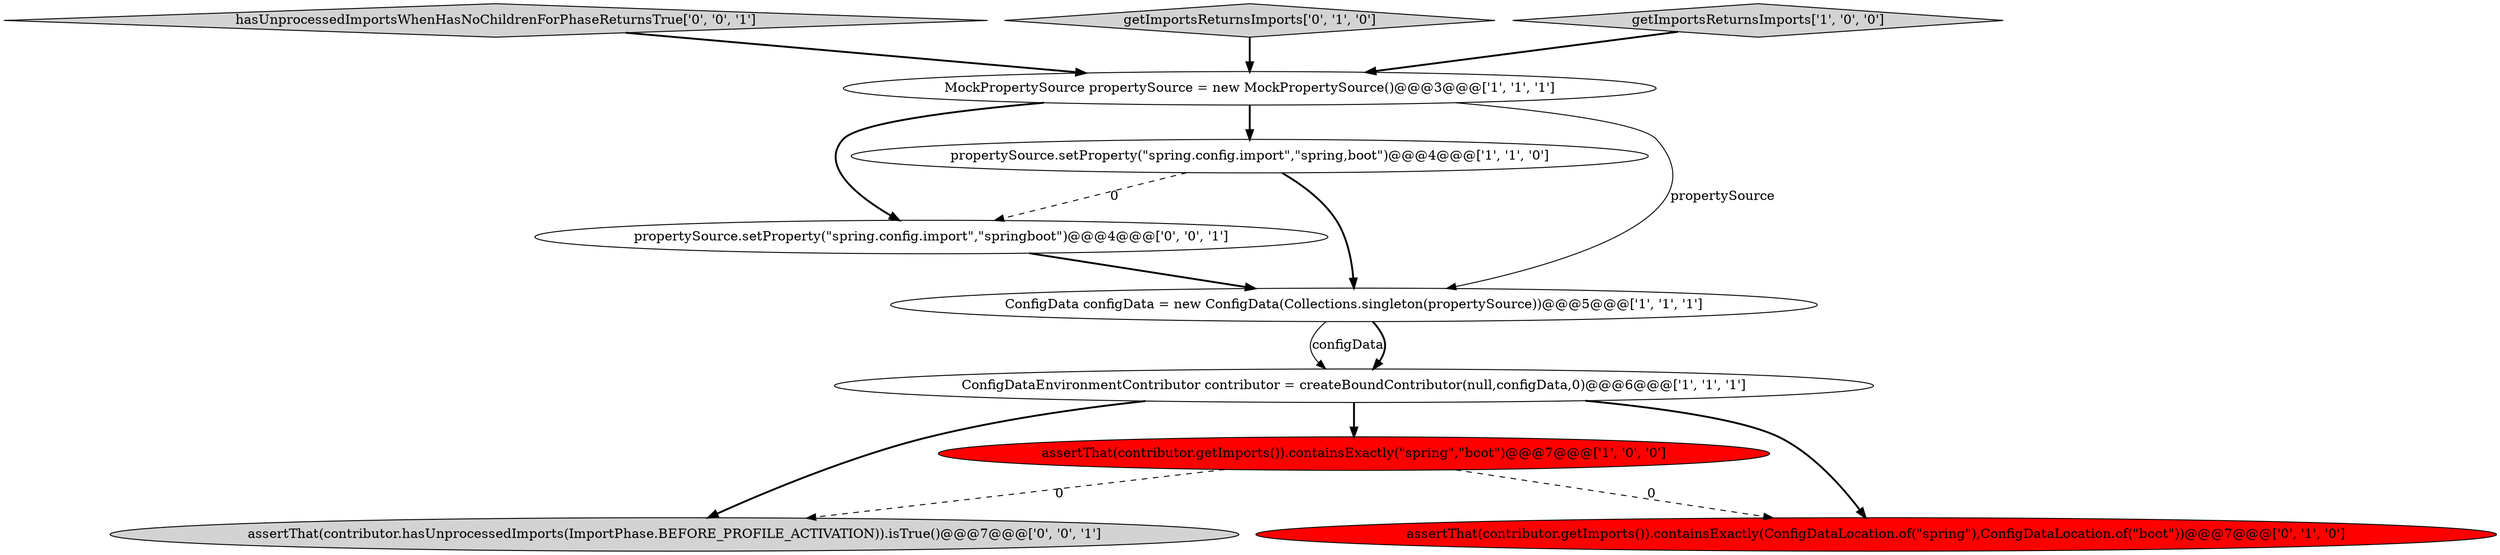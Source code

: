 digraph {
8 [style = filled, label = "propertySource.setProperty(\"spring.config.import\",\"springboot\")@@@4@@@['0', '0', '1']", fillcolor = white, shape = ellipse image = "AAA0AAABBB3BBB"];
10 [style = filled, label = "hasUnprocessedImportsWhenHasNoChildrenForPhaseReturnsTrue['0', '0', '1']", fillcolor = lightgray, shape = diamond image = "AAA0AAABBB3BBB"];
0 [style = filled, label = "propertySource.setProperty(\"spring.config.import\",\"spring,boot\")@@@4@@@['1', '1', '0']", fillcolor = white, shape = ellipse image = "AAA0AAABBB1BBB"];
6 [style = filled, label = "getImportsReturnsImports['0', '1', '0']", fillcolor = lightgray, shape = diamond image = "AAA0AAABBB2BBB"];
9 [style = filled, label = "assertThat(contributor.hasUnprocessedImports(ImportPhase.BEFORE_PROFILE_ACTIVATION)).isTrue()@@@7@@@['0', '0', '1']", fillcolor = lightgray, shape = ellipse image = "AAA0AAABBB3BBB"];
2 [style = filled, label = "ConfigData configData = new ConfigData(Collections.singleton(propertySource))@@@5@@@['1', '1', '1']", fillcolor = white, shape = ellipse image = "AAA0AAABBB1BBB"];
1 [style = filled, label = "assertThat(contributor.getImports()).containsExactly(\"spring\",\"boot\")@@@7@@@['1', '0', '0']", fillcolor = red, shape = ellipse image = "AAA1AAABBB1BBB"];
5 [style = filled, label = "getImportsReturnsImports['1', '0', '0']", fillcolor = lightgray, shape = diamond image = "AAA0AAABBB1BBB"];
3 [style = filled, label = "MockPropertySource propertySource = new MockPropertySource()@@@3@@@['1', '1', '1']", fillcolor = white, shape = ellipse image = "AAA0AAABBB1BBB"];
4 [style = filled, label = "ConfigDataEnvironmentContributor contributor = createBoundContributor(null,configData,0)@@@6@@@['1', '1', '1']", fillcolor = white, shape = ellipse image = "AAA0AAABBB1BBB"];
7 [style = filled, label = "assertThat(contributor.getImports()).containsExactly(ConfigDataLocation.of(\"spring\"),ConfigDataLocation.of(\"boot\"))@@@7@@@['0', '1', '0']", fillcolor = red, shape = ellipse image = "AAA1AAABBB2BBB"];
5->3 [style = bold, label=""];
4->9 [style = bold, label=""];
6->3 [style = bold, label=""];
0->8 [style = dashed, label="0"];
10->3 [style = bold, label=""];
1->9 [style = dashed, label="0"];
4->1 [style = bold, label=""];
2->4 [style = solid, label="configData"];
1->7 [style = dashed, label="0"];
8->2 [style = bold, label=""];
2->4 [style = bold, label=""];
3->8 [style = bold, label=""];
4->7 [style = bold, label=""];
3->0 [style = bold, label=""];
0->2 [style = bold, label=""];
3->2 [style = solid, label="propertySource"];
}
